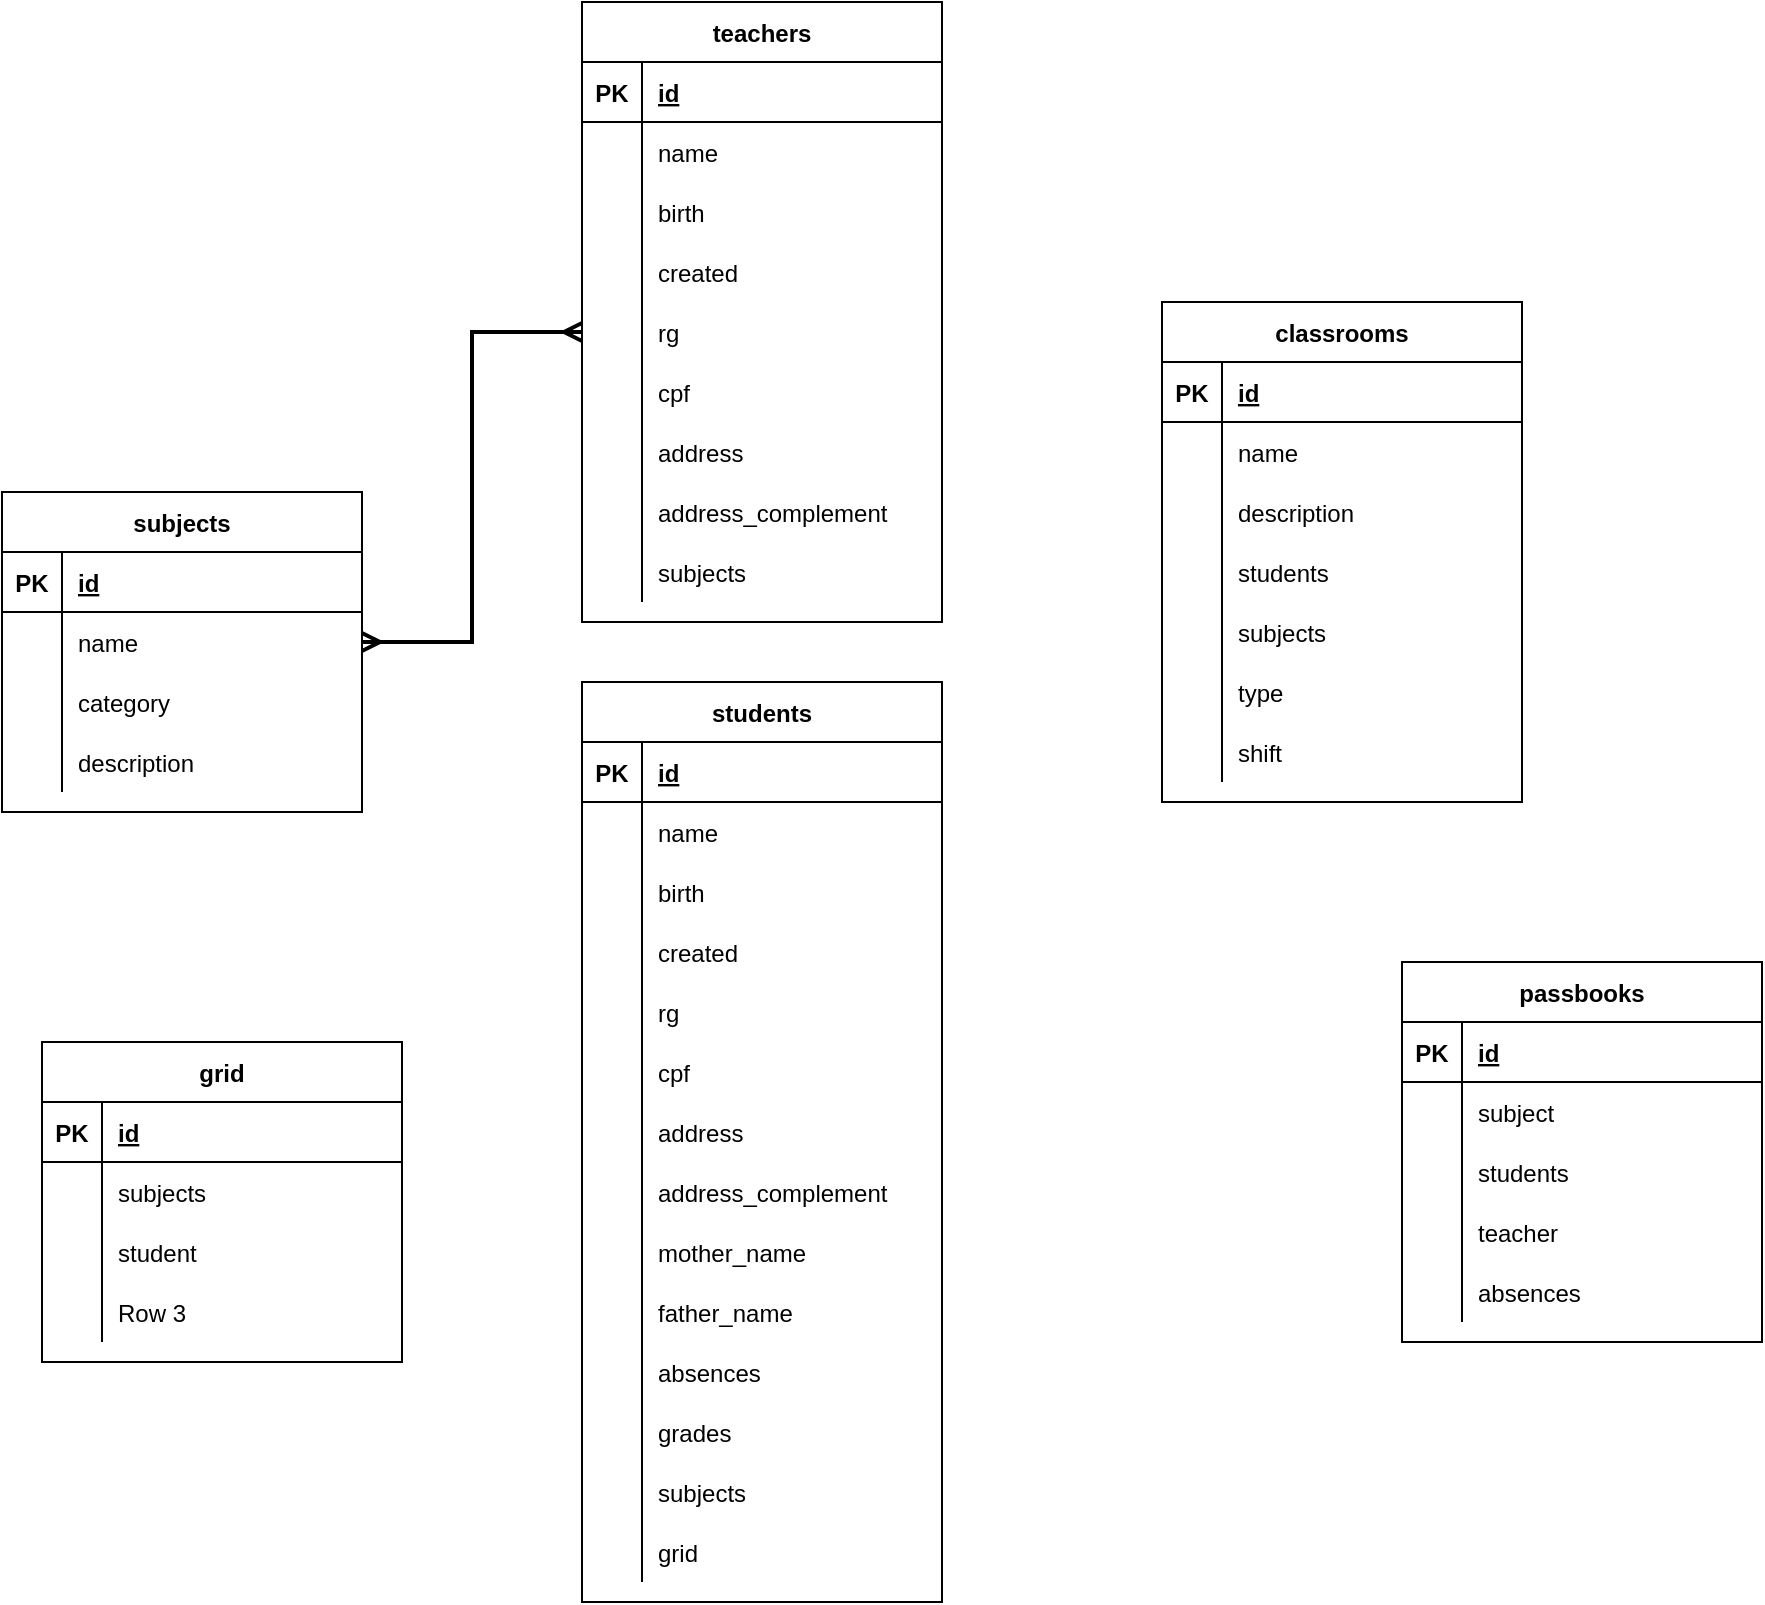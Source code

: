 <mxfile version="13.9.9" type="device"><diagram id="Nb4r8BTC4IMucxP5L3bc" name="Page-1"><mxGraphModel dx="868" dy="504" grid="1" gridSize="10" guides="1" tooltips="1" connect="1" arrows="1" fold="1" page="1" pageScale="1" pageWidth="1100" pageHeight="850" math="0" shadow="0"><root><mxCell id="0"/><mxCell id="1" parent="0"/><mxCell id="-d16RMCEkTx-C3pt1GzZ-1" value="students" style="shape=table;startSize=30;container=1;collapsible=1;childLayout=tableLayout;fixedRows=1;rowLines=0;fontStyle=1;align=center;resizeLast=1;" parent="1" vertex="1"><mxGeometry x="480" y="360" width="180" height="460" as="geometry"/></mxCell><mxCell id="-d16RMCEkTx-C3pt1GzZ-2" value="" style="shape=partialRectangle;collapsible=0;dropTarget=0;pointerEvents=0;fillColor=none;top=0;left=0;bottom=1;right=0;points=[[0,0.5],[1,0.5]];portConstraint=eastwest;" parent="-d16RMCEkTx-C3pt1GzZ-1" vertex="1"><mxGeometry y="30" width="180" height="30" as="geometry"/></mxCell><mxCell id="-d16RMCEkTx-C3pt1GzZ-3" value="PK" style="shape=partialRectangle;connectable=0;fillColor=none;top=0;left=0;bottom=0;right=0;fontStyle=1;overflow=hidden;" parent="-d16RMCEkTx-C3pt1GzZ-2" vertex="1"><mxGeometry width="30" height="30" as="geometry"/></mxCell><mxCell id="-d16RMCEkTx-C3pt1GzZ-4" value="id" style="shape=partialRectangle;connectable=0;fillColor=none;top=0;left=0;bottom=0;right=0;align=left;spacingLeft=6;fontStyle=5;overflow=hidden;" parent="-d16RMCEkTx-C3pt1GzZ-2" vertex="1"><mxGeometry x="30" width="150" height="30" as="geometry"/></mxCell><mxCell id="-d16RMCEkTx-C3pt1GzZ-5" value="" style="shape=partialRectangle;collapsible=0;dropTarget=0;pointerEvents=0;fillColor=none;top=0;left=0;bottom=0;right=0;points=[[0,0.5],[1,0.5]];portConstraint=eastwest;" parent="-d16RMCEkTx-C3pt1GzZ-1" vertex="1"><mxGeometry y="60" width="180" height="30" as="geometry"/></mxCell><mxCell id="-d16RMCEkTx-C3pt1GzZ-6" value="" style="shape=partialRectangle;connectable=0;fillColor=none;top=0;left=0;bottom=0;right=0;editable=1;overflow=hidden;" parent="-d16RMCEkTx-C3pt1GzZ-5" vertex="1"><mxGeometry width="30" height="30" as="geometry"/></mxCell><mxCell id="-d16RMCEkTx-C3pt1GzZ-7" value="name" style="shape=partialRectangle;connectable=0;fillColor=none;top=0;left=0;bottom=0;right=0;align=left;spacingLeft=6;overflow=hidden;" parent="-d16RMCEkTx-C3pt1GzZ-5" vertex="1"><mxGeometry x="30" width="150" height="30" as="geometry"/></mxCell><mxCell id="-d16RMCEkTx-C3pt1GzZ-8" value="" style="shape=partialRectangle;collapsible=0;dropTarget=0;pointerEvents=0;fillColor=none;top=0;left=0;bottom=0;right=0;points=[[0,0.5],[1,0.5]];portConstraint=eastwest;" parent="-d16RMCEkTx-C3pt1GzZ-1" vertex="1"><mxGeometry y="90" width="180" height="30" as="geometry"/></mxCell><mxCell id="-d16RMCEkTx-C3pt1GzZ-9" value="" style="shape=partialRectangle;connectable=0;fillColor=none;top=0;left=0;bottom=0;right=0;editable=1;overflow=hidden;" parent="-d16RMCEkTx-C3pt1GzZ-8" vertex="1"><mxGeometry width="30" height="30" as="geometry"/></mxCell><mxCell id="-d16RMCEkTx-C3pt1GzZ-10" value="birth" style="shape=partialRectangle;connectable=0;fillColor=none;top=0;left=0;bottom=0;right=0;align=left;spacingLeft=6;overflow=hidden;" parent="-d16RMCEkTx-C3pt1GzZ-8" vertex="1"><mxGeometry x="30" width="150" height="30" as="geometry"/></mxCell><mxCell id="-d16RMCEkTx-C3pt1GzZ-11" value="" style="shape=partialRectangle;collapsible=0;dropTarget=0;pointerEvents=0;fillColor=none;top=0;left=0;bottom=0;right=0;points=[[0,0.5],[1,0.5]];portConstraint=eastwest;" parent="-d16RMCEkTx-C3pt1GzZ-1" vertex="1"><mxGeometry y="120" width="180" height="30" as="geometry"/></mxCell><mxCell id="-d16RMCEkTx-C3pt1GzZ-12" value="" style="shape=partialRectangle;connectable=0;fillColor=none;top=0;left=0;bottom=0;right=0;editable=1;overflow=hidden;" parent="-d16RMCEkTx-C3pt1GzZ-11" vertex="1"><mxGeometry width="30" height="30" as="geometry"/></mxCell><mxCell id="-d16RMCEkTx-C3pt1GzZ-13" value="created" style="shape=partialRectangle;connectable=0;fillColor=none;top=0;left=0;bottom=0;right=0;align=left;spacingLeft=6;overflow=hidden;" parent="-d16RMCEkTx-C3pt1GzZ-11" vertex="1"><mxGeometry x="30" width="150" height="30" as="geometry"/></mxCell><mxCell id="-d16RMCEkTx-C3pt1GzZ-14" value="" style="shape=partialRectangle;collapsible=0;dropTarget=0;pointerEvents=0;fillColor=none;top=0;left=0;bottom=0;right=0;points=[[0,0.5],[1,0.5]];portConstraint=eastwest;" parent="-d16RMCEkTx-C3pt1GzZ-1" vertex="1"><mxGeometry y="150" width="180" height="30" as="geometry"/></mxCell><mxCell id="-d16RMCEkTx-C3pt1GzZ-15" value="" style="shape=partialRectangle;connectable=0;fillColor=none;top=0;left=0;bottom=0;right=0;editable=1;overflow=hidden;" parent="-d16RMCEkTx-C3pt1GzZ-14" vertex="1"><mxGeometry width="30" height="30" as="geometry"/></mxCell><mxCell id="-d16RMCEkTx-C3pt1GzZ-16" value="rg" style="shape=partialRectangle;connectable=0;fillColor=none;top=0;left=0;bottom=0;right=0;align=left;spacingLeft=6;overflow=hidden;" parent="-d16RMCEkTx-C3pt1GzZ-14" vertex="1"><mxGeometry x="30" width="150" height="30" as="geometry"/></mxCell><mxCell id="-d16RMCEkTx-C3pt1GzZ-17" value="" style="shape=partialRectangle;collapsible=0;dropTarget=0;pointerEvents=0;fillColor=none;top=0;left=0;bottom=0;right=0;points=[[0,0.5],[1,0.5]];portConstraint=eastwest;" parent="-d16RMCEkTx-C3pt1GzZ-1" vertex="1"><mxGeometry y="180" width="180" height="30" as="geometry"/></mxCell><mxCell id="-d16RMCEkTx-C3pt1GzZ-18" value="" style="shape=partialRectangle;connectable=0;fillColor=none;top=0;left=0;bottom=0;right=0;editable=1;overflow=hidden;" parent="-d16RMCEkTx-C3pt1GzZ-17" vertex="1"><mxGeometry width="30" height="30" as="geometry"/></mxCell><mxCell id="-d16RMCEkTx-C3pt1GzZ-19" value="cpf" style="shape=partialRectangle;connectable=0;fillColor=none;top=0;left=0;bottom=0;right=0;align=left;spacingLeft=6;overflow=hidden;" parent="-d16RMCEkTx-C3pt1GzZ-17" vertex="1"><mxGeometry x="30" width="150" height="30" as="geometry"/></mxCell><mxCell id="-d16RMCEkTx-C3pt1GzZ-20" value="" style="shape=partialRectangle;collapsible=0;dropTarget=0;pointerEvents=0;fillColor=none;top=0;left=0;bottom=0;right=0;points=[[0,0.5],[1,0.5]];portConstraint=eastwest;" parent="-d16RMCEkTx-C3pt1GzZ-1" vertex="1"><mxGeometry y="210" width="180" height="30" as="geometry"/></mxCell><mxCell id="-d16RMCEkTx-C3pt1GzZ-21" value="" style="shape=partialRectangle;connectable=0;fillColor=none;top=0;left=0;bottom=0;right=0;editable=1;overflow=hidden;" parent="-d16RMCEkTx-C3pt1GzZ-20" vertex="1"><mxGeometry width="30" height="30" as="geometry"/></mxCell><mxCell id="-d16RMCEkTx-C3pt1GzZ-22" value="address" style="shape=partialRectangle;connectable=0;fillColor=none;top=0;left=0;bottom=0;right=0;align=left;spacingLeft=6;overflow=hidden;" parent="-d16RMCEkTx-C3pt1GzZ-20" vertex="1"><mxGeometry x="30" width="150" height="30" as="geometry"/></mxCell><mxCell id="-d16RMCEkTx-C3pt1GzZ-23" value="" style="shape=partialRectangle;collapsible=0;dropTarget=0;pointerEvents=0;fillColor=none;top=0;left=0;bottom=0;right=0;points=[[0,0.5],[1,0.5]];portConstraint=eastwest;" parent="-d16RMCEkTx-C3pt1GzZ-1" vertex="1"><mxGeometry y="240" width="180" height="30" as="geometry"/></mxCell><mxCell id="-d16RMCEkTx-C3pt1GzZ-24" value="" style="shape=partialRectangle;connectable=0;fillColor=none;top=0;left=0;bottom=0;right=0;editable=1;overflow=hidden;" parent="-d16RMCEkTx-C3pt1GzZ-23" vertex="1"><mxGeometry width="30" height="30" as="geometry"/></mxCell><mxCell id="-d16RMCEkTx-C3pt1GzZ-25" value="address_complement" style="shape=partialRectangle;connectable=0;fillColor=none;top=0;left=0;bottom=0;right=0;align=left;spacingLeft=6;overflow=hidden;" parent="-d16RMCEkTx-C3pt1GzZ-23" vertex="1"><mxGeometry x="30" width="150" height="30" as="geometry"/></mxCell><mxCell id="-d16RMCEkTx-C3pt1GzZ-26" value="" style="shape=partialRectangle;collapsible=0;dropTarget=0;pointerEvents=0;fillColor=none;top=0;left=0;bottom=0;right=0;points=[[0,0.5],[1,0.5]];portConstraint=eastwest;" parent="-d16RMCEkTx-C3pt1GzZ-1" vertex="1"><mxGeometry y="270" width="180" height="30" as="geometry"/></mxCell><mxCell id="-d16RMCEkTx-C3pt1GzZ-27" value="" style="shape=partialRectangle;connectable=0;fillColor=none;top=0;left=0;bottom=0;right=0;editable=1;overflow=hidden;" parent="-d16RMCEkTx-C3pt1GzZ-26" vertex="1"><mxGeometry width="30" height="30" as="geometry"/></mxCell><mxCell id="-d16RMCEkTx-C3pt1GzZ-28" value="mother_name" style="shape=partialRectangle;connectable=0;fillColor=none;top=0;left=0;bottom=0;right=0;align=left;spacingLeft=6;overflow=hidden;" parent="-d16RMCEkTx-C3pt1GzZ-26" vertex="1"><mxGeometry x="30" width="150" height="30" as="geometry"/></mxCell><mxCell id="-d16RMCEkTx-C3pt1GzZ-29" value="" style="shape=partialRectangle;collapsible=0;dropTarget=0;pointerEvents=0;fillColor=none;top=0;left=0;bottom=0;right=0;points=[[0,0.5],[1,0.5]];portConstraint=eastwest;" parent="-d16RMCEkTx-C3pt1GzZ-1" vertex="1"><mxGeometry y="300" width="180" height="30" as="geometry"/></mxCell><mxCell id="-d16RMCEkTx-C3pt1GzZ-30" value="" style="shape=partialRectangle;connectable=0;fillColor=none;top=0;left=0;bottom=0;right=0;editable=1;overflow=hidden;" parent="-d16RMCEkTx-C3pt1GzZ-29" vertex="1"><mxGeometry width="30" height="30" as="geometry"/></mxCell><mxCell id="-d16RMCEkTx-C3pt1GzZ-31" value="father_name" style="shape=partialRectangle;connectable=0;fillColor=none;top=0;left=0;bottom=0;right=0;align=left;spacingLeft=6;overflow=hidden;" parent="-d16RMCEkTx-C3pt1GzZ-29" vertex="1"><mxGeometry x="30" width="150" height="30" as="geometry"/></mxCell><mxCell id="-d16RMCEkTx-C3pt1GzZ-64" value="" style="shape=partialRectangle;collapsible=0;dropTarget=0;pointerEvents=0;fillColor=none;top=0;left=0;bottom=0;right=0;points=[[0,0.5],[1,0.5]];portConstraint=eastwest;" parent="-d16RMCEkTx-C3pt1GzZ-1" vertex="1"><mxGeometry y="330" width="180" height="30" as="geometry"/></mxCell><mxCell id="-d16RMCEkTx-C3pt1GzZ-65" value="" style="shape=partialRectangle;connectable=0;fillColor=none;top=0;left=0;bottom=0;right=0;editable=1;overflow=hidden;" parent="-d16RMCEkTx-C3pt1GzZ-64" vertex="1"><mxGeometry width="30" height="30" as="geometry"/></mxCell><mxCell id="-d16RMCEkTx-C3pt1GzZ-66" value="absences" style="shape=partialRectangle;connectable=0;fillColor=none;top=0;left=0;bottom=0;right=0;align=left;spacingLeft=6;overflow=hidden;" parent="-d16RMCEkTx-C3pt1GzZ-64" vertex="1"><mxGeometry x="30" width="150" height="30" as="geometry"/></mxCell><mxCell id="-d16RMCEkTx-C3pt1GzZ-67" value="" style="shape=partialRectangle;collapsible=0;dropTarget=0;pointerEvents=0;fillColor=none;top=0;left=0;bottom=0;right=0;points=[[0,0.5],[1,0.5]];portConstraint=eastwest;" parent="-d16RMCEkTx-C3pt1GzZ-1" vertex="1"><mxGeometry y="360" width="180" height="30" as="geometry"/></mxCell><mxCell id="-d16RMCEkTx-C3pt1GzZ-68" value="" style="shape=partialRectangle;connectable=0;fillColor=none;top=0;left=0;bottom=0;right=0;editable=1;overflow=hidden;" parent="-d16RMCEkTx-C3pt1GzZ-67" vertex="1"><mxGeometry width="30" height="30" as="geometry"/></mxCell><mxCell id="-d16RMCEkTx-C3pt1GzZ-69" value="grades" style="shape=partialRectangle;connectable=0;fillColor=none;top=0;left=0;bottom=0;right=0;align=left;spacingLeft=6;overflow=hidden;" parent="-d16RMCEkTx-C3pt1GzZ-67" vertex="1"><mxGeometry x="30" width="150" height="30" as="geometry"/></mxCell><mxCell id="-d16RMCEkTx-C3pt1GzZ-123" value="" style="shape=partialRectangle;collapsible=0;dropTarget=0;pointerEvents=0;fillColor=none;top=0;left=0;bottom=0;right=0;points=[[0,0.5],[1,0.5]];portConstraint=eastwest;" parent="-d16RMCEkTx-C3pt1GzZ-1" vertex="1"><mxGeometry y="390" width="180" height="30" as="geometry"/></mxCell><mxCell id="-d16RMCEkTx-C3pt1GzZ-124" value="" style="shape=partialRectangle;connectable=0;fillColor=none;top=0;left=0;bottom=0;right=0;editable=1;overflow=hidden;" parent="-d16RMCEkTx-C3pt1GzZ-123" vertex="1"><mxGeometry width="30" height="30" as="geometry"/></mxCell><mxCell id="-d16RMCEkTx-C3pt1GzZ-125" value="subjects" style="shape=partialRectangle;connectable=0;fillColor=none;top=0;left=0;bottom=0;right=0;align=left;spacingLeft=6;overflow=hidden;" parent="-d16RMCEkTx-C3pt1GzZ-123" vertex="1"><mxGeometry x="30" width="150" height="30" as="geometry"/></mxCell><mxCell id="_06UlAW--st9fpi4GsoO-20" value="" style="shape=partialRectangle;collapsible=0;dropTarget=0;pointerEvents=0;fillColor=none;top=0;left=0;bottom=0;right=0;points=[[0,0.5],[1,0.5]];portConstraint=eastwest;" vertex="1" parent="-d16RMCEkTx-C3pt1GzZ-1"><mxGeometry y="420" width="180" height="30" as="geometry"/></mxCell><mxCell id="_06UlAW--st9fpi4GsoO-21" value="" style="shape=partialRectangle;connectable=0;fillColor=none;top=0;left=0;bottom=0;right=0;editable=1;overflow=hidden;" vertex="1" parent="_06UlAW--st9fpi4GsoO-20"><mxGeometry width="30" height="30" as="geometry"/></mxCell><mxCell id="_06UlAW--st9fpi4GsoO-22" value="grid" style="shape=partialRectangle;connectable=0;fillColor=none;top=0;left=0;bottom=0;right=0;align=left;spacingLeft=6;overflow=hidden;" vertex="1" parent="_06UlAW--st9fpi4GsoO-20"><mxGeometry x="30" width="150" height="30" as="geometry"/></mxCell><mxCell id="-d16RMCEkTx-C3pt1GzZ-32" value="classrooms" style="shape=table;startSize=30;container=1;collapsible=1;childLayout=tableLayout;fixedRows=1;rowLines=0;fontStyle=1;align=center;resizeLast=1;" parent="1" vertex="1"><mxGeometry x="770" y="170" width="180" height="250" as="geometry"/></mxCell><mxCell id="-d16RMCEkTx-C3pt1GzZ-33" value="" style="shape=partialRectangle;collapsible=0;dropTarget=0;pointerEvents=0;fillColor=none;top=0;left=0;bottom=1;right=0;points=[[0,0.5],[1,0.5]];portConstraint=eastwest;" parent="-d16RMCEkTx-C3pt1GzZ-32" vertex="1"><mxGeometry y="30" width="180" height="30" as="geometry"/></mxCell><mxCell id="-d16RMCEkTx-C3pt1GzZ-34" value="PK" style="shape=partialRectangle;connectable=0;fillColor=none;top=0;left=0;bottom=0;right=0;fontStyle=1;overflow=hidden;" parent="-d16RMCEkTx-C3pt1GzZ-33" vertex="1"><mxGeometry width="30" height="30" as="geometry"/></mxCell><mxCell id="-d16RMCEkTx-C3pt1GzZ-35" value="id" style="shape=partialRectangle;connectable=0;fillColor=none;top=0;left=0;bottom=0;right=0;align=left;spacingLeft=6;fontStyle=5;overflow=hidden;" parent="-d16RMCEkTx-C3pt1GzZ-33" vertex="1"><mxGeometry x="30" width="150" height="30" as="geometry"/></mxCell><mxCell id="-d16RMCEkTx-C3pt1GzZ-36" value="" style="shape=partialRectangle;collapsible=0;dropTarget=0;pointerEvents=0;fillColor=none;top=0;left=0;bottom=0;right=0;points=[[0,0.5],[1,0.5]];portConstraint=eastwest;" parent="-d16RMCEkTx-C3pt1GzZ-32" vertex="1"><mxGeometry y="60" width="180" height="30" as="geometry"/></mxCell><mxCell id="-d16RMCEkTx-C3pt1GzZ-37" value="" style="shape=partialRectangle;connectable=0;fillColor=none;top=0;left=0;bottom=0;right=0;editable=1;overflow=hidden;" parent="-d16RMCEkTx-C3pt1GzZ-36" vertex="1"><mxGeometry width="30" height="30" as="geometry"/></mxCell><mxCell id="-d16RMCEkTx-C3pt1GzZ-38" value="name" style="shape=partialRectangle;connectable=0;fillColor=none;top=0;left=0;bottom=0;right=0;align=left;spacingLeft=6;overflow=hidden;" parent="-d16RMCEkTx-C3pt1GzZ-36" vertex="1"><mxGeometry x="30" width="150" height="30" as="geometry"/></mxCell><mxCell id="-d16RMCEkTx-C3pt1GzZ-39" value="" style="shape=partialRectangle;collapsible=0;dropTarget=0;pointerEvents=0;fillColor=none;top=0;left=0;bottom=0;right=0;points=[[0,0.5],[1,0.5]];portConstraint=eastwest;" parent="-d16RMCEkTx-C3pt1GzZ-32" vertex="1"><mxGeometry y="90" width="180" height="30" as="geometry"/></mxCell><mxCell id="-d16RMCEkTx-C3pt1GzZ-40" value="" style="shape=partialRectangle;connectable=0;fillColor=none;top=0;left=0;bottom=0;right=0;editable=1;overflow=hidden;" parent="-d16RMCEkTx-C3pt1GzZ-39" vertex="1"><mxGeometry width="30" height="30" as="geometry"/></mxCell><mxCell id="-d16RMCEkTx-C3pt1GzZ-41" value="description" style="shape=partialRectangle;connectable=0;fillColor=none;top=0;left=0;bottom=0;right=0;align=left;spacingLeft=6;overflow=hidden;" parent="-d16RMCEkTx-C3pt1GzZ-39" vertex="1"><mxGeometry x="30" width="150" height="30" as="geometry"/></mxCell><mxCell id="-d16RMCEkTx-C3pt1GzZ-42" value="" style="shape=partialRectangle;collapsible=0;dropTarget=0;pointerEvents=0;fillColor=none;top=0;left=0;bottom=0;right=0;points=[[0,0.5],[1,0.5]];portConstraint=eastwest;" parent="-d16RMCEkTx-C3pt1GzZ-32" vertex="1"><mxGeometry y="120" width="180" height="30" as="geometry"/></mxCell><mxCell id="-d16RMCEkTx-C3pt1GzZ-43" value="" style="shape=partialRectangle;connectable=0;fillColor=none;top=0;left=0;bottom=0;right=0;editable=1;overflow=hidden;" parent="-d16RMCEkTx-C3pt1GzZ-42" vertex="1"><mxGeometry width="30" height="30" as="geometry"/></mxCell><mxCell id="-d16RMCEkTx-C3pt1GzZ-44" value="students" style="shape=partialRectangle;connectable=0;fillColor=none;top=0;left=0;bottom=0;right=0;align=left;spacingLeft=6;overflow=hidden;" parent="-d16RMCEkTx-C3pt1GzZ-42" vertex="1"><mxGeometry x="30" width="150" height="30" as="geometry"/></mxCell><mxCell id="-d16RMCEkTx-C3pt1GzZ-45" value="" style="shape=partialRectangle;collapsible=0;dropTarget=0;pointerEvents=0;fillColor=none;top=0;left=0;bottom=0;right=0;points=[[0,0.5],[1,0.5]];portConstraint=eastwest;" parent="-d16RMCEkTx-C3pt1GzZ-32" vertex="1"><mxGeometry y="150" width="180" height="30" as="geometry"/></mxCell><mxCell id="-d16RMCEkTx-C3pt1GzZ-46" value="" style="shape=partialRectangle;connectable=0;fillColor=none;top=0;left=0;bottom=0;right=0;editable=1;overflow=hidden;" parent="-d16RMCEkTx-C3pt1GzZ-45" vertex="1"><mxGeometry width="30" height="30" as="geometry"/></mxCell><mxCell id="-d16RMCEkTx-C3pt1GzZ-47" value="subjects" style="shape=partialRectangle;connectable=0;fillColor=none;top=0;left=0;bottom=0;right=0;align=left;spacingLeft=6;overflow=hidden;" parent="-d16RMCEkTx-C3pt1GzZ-45" vertex="1"><mxGeometry x="30" width="150" height="30" as="geometry"/></mxCell><mxCell id="-d16RMCEkTx-C3pt1GzZ-48" value="" style="shape=partialRectangle;collapsible=0;dropTarget=0;pointerEvents=0;fillColor=none;top=0;left=0;bottom=0;right=0;points=[[0,0.5],[1,0.5]];portConstraint=eastwest;" parent="-d16RMCEkTx-C3pt1GzZ-32" vertex="1"><mxGeometry y="180" width="180" height="30" as="geometry"/></mxCell><mxCell id="-d16RMCEkTx-C3pt1GzZ-49" value="" style="shape=partialRectangle;connectable=0;fillColor=none;top=0;left=0;bottom=0;right=0;editable=1;overflow=hidden;" parent="-d16RMCEkTx-C3pt1GzZ-48" vertex="1"><mxGeometry width="30" height="30" as="geometry"/></mxCell><mxCell id="-d16RMCEkTx-C3pt1GzZ-50" value="type" style="shape=partialRectangle;connectable=0;fillColor=none;top=0;left=0;bottom=0;right=0;align=left;spacingLeft=6;overflow=hidden;" parent="-d16RMCEkTx-C3pt1GzZ-48" vertex="1"><mxGeometry x="30" width="150" height="30" as="geometry"/></mxCell><mxCell id="-d16RMCEkTx-C3pt1GzZ-128" value="" style="shape=partialRectangle;collapsible=0;dropTarget=0;pointerEvents=0;fillColor=none;top=0;left=0;bottom=0;right=0;points=[[0,0.5],[1,0.5]];portConstraint=eastwest;" parent="-d16RMCEkTx-C3pt1GzZ-32" vertex="1"><mxGeometry y="210" width="180" height="30" as="geometry"/></mxCell><mxCell id="-d16RMCEkTx-C3pt1GzZ-129" value="" style="shape=partialRectangle;connectable=0;fillColor=none;top=0;left=0;bottom=0;right=0;editable=1;overflow=hidden;" parent="-d16RMCEkTx-C3pt1GzZ-128" vertex="1"><mxGeometry width="30" height="30" as="geometry"/></mxCell><mxCell id="-d16RMCEkTx-C3pt1GzZ-130" value="shift" style="shape=partialRectangle;connectable=0;fillColor=none;top=0;left=0;bottom=0;right=0;align=left;spacingLeft=6;overflow=hidden;" parent="-d16RMCEkTx-C3pt1GzZ-128" vertex="1"><mxGeometry x="30" width="150" height="30" as="geometry"/></mxCell><mxCell id="-d16RMCEkTx-C3pt1GzZ-51" value="subjects" style="shape=table;startSize=30;container=1;collapsible=1;childLayout=tableLayout;fixedRows=1;rowLines=0;fontStyle=1;align=center;resizeLast=1;" parent="1" vertex="1"><mxGeometry x="190" y="265" width="180" height="160" as="geometry"/></mxCell><mxCell id="-d16RMCEkTx-C3pt1GzZ-52" value="" style="shape=partialRectangle;collapsible=0;dropTarget=0;pointerEvents=0;fillColor=none;top=0;left=0;bottom=1;right=0;points=[[0,0.5],[1,0.5]];portConstraint=eastwest;" parent="-d16RMCEkTx-C3pt1GzZ-51" vertex="1"><mxGeometry y="30" width="180" height="30" as="geometry"/></mxCell><mxCell id="-d16RMCEkTx-C3pt1GzZ-53" value="PK" style="shape=partialRectangle;connectable=0;fillColor=none;top=0;left=0;bottom=0;right=0;fontStyle=1;overflow=hidden;" parent="-d16RMCEkTx-C3pt1GzZ-52" vertex="1"><mxGeometry width="30" height="30" as="geometry"/></mxCell><mxCell id="-d16RMCEkTx-C3pt1GzZ-54" value="id" style="shape=partialRectangle;connectable=0;fillColor=none;top=0;left=0;bottom=0;right=0;align=left;spacingLeft=6;fontStyle=5;overflow=hidden;" parent="-d16RMCEkTx-C3pt1GzZ-52" vertex="1"><mxGeometry x="30" width="150" height="30" as="geometry"/></mxCell><mxCell id="-d16RMCEkTx-C3pt1GzZ-55" value="" style="shape=partialRectangle;collapsible=0;dropTarget=0;pointerEvents=0;fillColor=none;top=0;left=0;bottom=0;right=0;points=[[0,0.5],[1,0.5]];portConstraint=eastwest;" parent="-d16RMCEkTx-C3pt1GzZ-51" vertex="1"><mxGeometry y="60" width="180" height="30" as="geometry"/></mxCell><mxCell id="-d16RMCEkTx-C3pt1GzZ-56" value="" style="shape=partialRectangle;connectable=0;fillColor=none;top=0;left=0;bottom=0;right=0;editable=1;overflow=hidden;" parent="-d16RMCEkTx-C3pt1GzZ-55" vertex="1"><mxGeometry width="30" height="30" as="geometry"/></mxCell><mxCell id="-d16RMCEkTx-C3pt1GzZ-57" value="name" style="shape=partialRectangle;connectable=0;fillColor=none;top=0;left=0;bottom=0;right=0;align=left;spacingLeft=6;overflow=hidden;" parent="-d16RMCEkTx-C3pt1GzZ-55" vertex="1"><mxGeometry x="30" width="150" height="30" as="geometry"/></mxCell><mxCell id="-d16RMCEkTx-C3pt1GzZ-58" value="" style="shape=partialRectangle;collapsible=0;dropTarget=0;pointerEvents=0;fillColor=none;top=0;left=0;bottom=0;right=0;points=[[0,0.5],[1,0.5]];portConstraint=eastwest;" parent="-d16RMCEkTx-C3pt1GzZ-51" vertex="1"><mxGeometry y="90" width="180" height="30" as="geometry"/></mxCell><mxCell id="-d16RMCEkTx-C3pt1GzZ-59" value="" style="shape=partialRectangle;connectable=0;fillColor=none;top=0;left=0;bottom=0;right=0;editable=1;overflow=hidden;" parent="-d16RMCEkTx-C3pt1GzZ-58" vertex="1"><mxGeometry width="30" height="30" as="geometry"/></mxCell><mxCell id="-d16RMCEkTx-C3pt1GzZ-60" value="category" style="shape=partialRectangle;connectable=0;fillColor=none;top=0;left=0;bottom=0;right=0;align=left;spacingLeft=6;overflow=hidden;" parent="-d16RMCEkTx-C3pt1GzZ-58" vertex="1"><mxGeometry x="30" width="150" height="30" as="geometry"/></mxCell><mxCell id="-d16RMCEkTx-C3pt1GzZ-61" value="" style="shape=partialRectangle;collapsible=0;dropTarget=0;pointerEvents=0;fillColor=none;top=0;left=0;bottom=0;right=0;points=[[0,0.5],[1,0.5]];portConstraint=eastwest;" parent="-d16RMCEkTx-C3pt1GzZ-51" vertex="1"><mxGeometry y="120" width="180" height="30" as="geometry"/></mxCell><mxCell id="-d16RMCEkTx-C3pt1GzZ-62" value="" style="shape=partialRectangle;connectable=0;fillColor=none;top=0;left=0;bottom=0;right=0;editable=1;overflow=hidden;" parent="-d16RMCEkTx-C3pt1GzZ-61" vertex="1"><mxGeometry width="30" height="30" as="geometry"/></mxCell><mxCell id="-d16RMCEkTx-C3pt1GzZ-63" value="description" style="shape=partialRectangle;connectable=0;fillColor=none;top=0;left=0;bottom=0;right=0;align=left;spacingLeft=6;overflow=hidden;" parent="-d16RMCEkTx-C3pt1GzZ-61" vertex="1"><mxGeometry x="30" width="150" height="30" as="geometry"/></mxCell><mxCell id="-d16RMCEkTx-C3pt1GzZ-83" value="teachers" style="shape=table;startSize=30;container=1;collapsible=1;childLayout=tableLayout;fixedRows=1;rowLines=0;fontStyle=1;align=center;resizeLast=1;" parent="1" vertex="1"><mxGeometry x="480" y="20" width="180" height="310" as="geometry"/></mxCell><mxCell id="-d16RMCEkTx-C3pt1GzZ-84" value="" style="shape=partialRectangle;collapsible=0;dropTarget=0;pointerEvents=0;fillColor=none;top=0;left=0;bottom=1;right=0;points=[[0,0.5],[1,0.5]];portConstraint=eastwest;" parent="-d16RMCEkTx-C3pt1GzZ-83" vertex="1"><mxGeometry y="30" width="180" height="30" as="geometry"/></mxCell><mxCell id="-d16RMCEkTx-C3pt1GzZ-85" value="PK" style="shape=partialRectangle;connectable=0;fillColor=none;top=0;left=0;bottom=0;right=0;fontStyle=1;overflow=hidden;" parent="-d16RMCEkTx-C3pt1GzZ-84" vertex="1"><mxGeometry width="30" height="30" as="geometry"/></mxCell><mxCell id="-d16RMCEkTx-C3pt1GzZ-86" value="id" style="shape=partialRectangle;connectable=0;fillColor=none;top=0;left=0;bottom=0;right=0;align=left;spacingLeft=6;fontStyle=5;overflow=hidden;" parent="-d16RMCEkTx-C3pt1GzZ-84" vertex="1"><mxGeometry x="30" width="150" height="30" as="geometry"/></mxCell><mxCell id="-d16RMCEkTx-C3pt1GzZ-87" value="" style="shape=partialRectangle;collapsible=0;dropTarget=0;pointerEvents=0;fillColor=none;top=0;left=0;bottom=0;right=0;points=[[0,0.5],[1,0.5]];portConstraint=eastwest;" parent="-d16RMCEkTx-C3pt1GzZ-83" vertex="1"><mxGeometry y="60" width="180" height="30" as="geometry"/></mxCell><mxCell id="-d16RMCEkTx-C3pt1GzZ-88" value="" style="shape=partialRectangle;connectable=0;fillColor=none;top=0;left=0;bottom=0;right=0;editable=1;overflow=hidden;" parent="-d16RMCEkTx-C3pt1GzZ-87" vertex="1"><mxGeometry width="30" height="30" as="geometry"/></mxCell><mxCell id="-d16RMCEkTx-C3pt1GzZ-89" value="name" style="shape=partialRectangle;connectable=0;fillColor=none;top=0;left=0;bottom=0;right=0;align=left;spacingLeft=6;overflow=hidden;" parent="-d16RMCEkTx-C3pt1GzZ-87" vertex="1"><mxGeometry x="30" width="150" height="30" as="geometry"/></mxCell><mxCell id="-d16RMCEkTx-C3pt1GzZ-90" value="" style="shape=partialRectangle;collapsible=0;dropTarget=0;pointerEvents=0;fillColor=none;top=0;left=0;bottom=0;right=0;points=[[0,0.5],[1,0.5]];portConstraint=eastwest;" parent="-d16RMCEkTx-C3pt1GzZ-83" vertex="1"><mxGeometry y="90" width="180" height="30" as="geometry"/></mxCell><mxCell id="-d16RMCEkTx-C3pt1GzZ-91" value="" style="shape=partialRectangle;connectable=0;fillColor=none;top=0;left=0;bottom=0;right=0;editable=1;overflow=hidden;" parent="-d16RMCEkTx-C3pt1GzZ-90" vertex="1"><mxGeometry width="30" height="30" as="geometry"/></mxCell><mxCell id="-d16RMCEkTx-C3pt1GzZ-92" value="birth" style="shape=partialRectangle;connectable=0;fillColor=none;top=0;left=0;bottom=0;right=0;align=left;spacingLeft=6;overflow=hidden;" parent="-d16RMCEkTx-C3pt1GzZ-90" vertex="1"><mxGeometry x="30" width="150" height="30" as="geometry"/></mxCell><mxCell id="-d16RMCEkTx-C3pt1GzZ-93" value="" style="shape=partialRectangle;collapsible=0;dropTarget=0;pointerEvents=0;fillColor=none;top=0;left=0;bottom=0;right=0;points=[[0,0.5],[1,0.5]];portConstraint=eastwest;" parent="-d16RMCEkTx-C3pt1GzZ-83" vertex="1"><mxGeometry y="120" width="180" height="30" as="geometry"/></mxCell><mxCell id="-d16RMCEkTx-C3pt1GzZ-94" value="" style="shape=partialRectangle;connectable=0;fillColor=none;top=0;left=0;bottom=0;right=0;editable=1;overflow=hidden;" parent="-d16RMCEkTx-C3pt1GzZ-93" vertex="1"><mxGeometry width="30" height="30" as="geometry"/></mxCell><mxCell id="-d16RMCEkTx-C3pt1GzZ-95" value="created" style="shape=partialRectangle;connectable=0;fillColor=none;top=0;left=0;bottom=0;right=0;align=left;spacingLeft=6;overflow=hidden;" parent="-d16RMCEkTx-C3pt1GzZ-93" vertex="1"><mxGeometry x="30" width="150" height="30" as="geometry"/></mxCell><mxCell id="-d16RMCEkTx-C3pt1GzZ-96" value="" style="shape=partialRectangle;collapsible=0;dropTarget=0;pointerEvents=0;fillColor=none;top=0;left=0;bottom=0;right=0;points=[[0,0.5],[1,0.5]];portConstraint=eastwest;" parent="-d16RMCEkTx-C3pt1GzZ-83" vertex="1"><mxGeometry y="150" width="180" height="30" as="geometry"/></mxCell><mxCell id="-d16RMCEkTx-C3pt1GzZ-97" value="" style="shape=partialRectangle;connectable=0;fillColor=none;top=0;left=0;bottom=0;right=0;editable=1;overflow=hidden;" parent="-d16RMCEkTx-C3pt1GzZ-96" vertex="1"><mxGeometry width="30" height="30" as="geometry"/></mxCell><mxCell id="-d16RMCEkTx-C3pt1GzZ-98" value="rg" style="shape=partialRectangle;connectable=0;fillColor=none;top=0;left=0;bottom=0;right=0;align=left;spacingLeft=6;overflow=hidden;" parent="-d16RMCEkTx-C3pt1GzZ-96" vertex="1"><mxGeometry x="30" width="150" height="30" as="geometry"/></mxCell><mxCell id="-d16RMCEkTx-C3pt1GzZ-99" value="" style="shape=partialRectangle;collapsible=0;dropTarget=0;pointerEvents=0;fillColor=none;top=0;left=0;bottom=0;right=0;points=[[0,0.5],[1,0.5]];portConstraint=eastwest;" parent="-d16RMCEkTx-C3pt1GzZ-83" vertex="1"><mxGeometry y="180" width="180" height="30" as="geometry"/></mxCell><mxCell id="-d16RMCEkTx-C3pt1GzZ-100" value="" style="shape=partialRectangle;connectable=0;fillColor=none;top=0;left=0;bottom=0;right=0;editable=1;overflow=hidden;" parent="-d16RMCEkTx-C3pt1GzZ-99" vertex="1"><mxGeometry width="30" height="30" as="geometry"/></mxCell><mxCell id="-d16RMCEkTx-C3pt1GzZ-101" value="cpf" style="shape=partialRectangle;connectable=0;fillColor=none;top=0;left=0;bottom=0;right=0;align=left;spacingLeft=6;overflow=hidden;" parent="-d16RMCEkTx-C3pt1GzZ-99" vertex="1"><mxGeometry x="30" width="150" height="30" as="geometry"/></mxCell><mxCell id="-d16RMCEkTx-C3pt1GzZ-102" value="" style="shape=partialRectangle;collapsible=0;dropTarget=0;pointerEvents=0;fillColor=none;top=0;left=0;bottom=0;right=0;points=[[0,0.5],[1,0.5]];portConstraint=eastwest;" parent="-d16RMCEkTx-C3pt1GzZ-83" vertex="1"><mxGeometry y="210" width="180" height="30" as="geometry"/></mxCell><mxCell id="-d16RMCEkTx-C3pt1GzZ-103" value="" style="shape=partialRectangle;connectable=0;fillColor=none;top=0;left=0;bottom=0;right=0;editable=1;overflow=hidden;" parent="-d16RMCEkTx-C3pt1GzZ-102" vertex="1"><mxGeometry width="30" height="30" as="geometry"/></mxCell><mxCell id="-d16RMCEkTx-C3pt1GzZ-104" value="address" style="shape=partialRectangle;connectable=0;fillColor=none;top=0;left=0;bottom=0;right=0;align=left;spacingLeft=6;overflow=hidden;" parent="-d16RMCEkTx-C3pt1GzZ-102" vertex="1"><mxGeometry x="30" width="150" height="30" as="geometry"/></mxCell><mxCell id="-d16RMCEkTx-C3pt1GzZ-105" value="" style="shape=partialRectangle;collapsible=0;dropTarget=0;pointerEvents=0;fillColor=none;top=0;left=0;bottom=0;right=0;points=[[0,0.5],[1,0.5]];portConstraint=eastwest;" parent="-d16RMCEkTx-C3pt1GzZ-83" vertex="1"><mxGeometry y="240" width="180" height="30" as="geometry"/></mxCell><mxCell id="-d16RMCEkTx-C3pt1GzZ-106" value="" style="shape=partialRectangle;connectable=0;fillColor=none;top=0;left=0;bottom=0;right=0;editable=1;overflow=hidden;" parent="-d16RMCEkTx-C3pt1GzZ-105" vertex="1"><mxGeometry width="30" height="30" as="geometry"/></mxCell><mxCell id="-d16RMCEkTx-C3pt1GzZ-107" value="address_complement" style="shape=partialRectangle;connectable=0;fillColor=none;top=0;left=0;bottom=0;right=0;align=left;spacingLeft=6;overflow=hidden;" parent="-d16RMCEkTx-C3pt1GzZ-105" vertex="1"><mxGeometry x="30" width="150" height="30" as="geometry"/></mxCell><mxCell id="-d16RMCEkTx-C3pt1GzZ-120" value="" style="shape=partialRectangle;collapsible=0;dropTarget=0;pointerEvents=0;fillColor=none;top=0;left=0;bottom=0;right=0;points=[[0,0.5],[1,0.5]];portConstraint=eastwest;" parent="-d16RMCEkTx-C3pt1GzZ-83" vertex="1"><mxGeometry y="270" width="180" height="30" as="geometry"/></mxCell><mxCell id="-d16RMCEkTx-C3pt1GzZ-121" value="" style="shape=partialRectangle;connectable=0;fillColor=none;top=0;left=0;bottom=0;right=0;editable=1;overflow=hidden;" parent="-d16RMCEkTx-C3pt1GzZ-120" vertex="1"><mxGeometry width="30" height="30" as="geometry"/></mxCell><mxCell id="-d16RMCEkTx-C3pt1GzZ-122" value="subjects" style="shape=partialRectangle;connectable=0;fillColor=none;top=0;left=0;bottom=0;right=0;align=left;spacingLeft=6;overflow=hidden;" parent="-d16RMCEkTx-C3pt1GzZ-120" vertex="1"><mxGeometry x="30" width="150" height="30" as="geometry"/></mxCell><mxCell id="-d16RMCEkTx-C3pt1GzZ-126" style="edgeStyle=orthogonalEdgeStyle;rounded=0;orthogonalLoop=1;jettySize=auto;html=1;exitX=1;exitY=0.5;exitDx=0;exitDy=0;entryX=0;entryY=0.5;entryDx=0;entryDy=0;endArrow=ERmany;endFill=0;startArrow=ERmany;startFill=0;strokeWidth=2;" parent="1" source="-d16RMCEkTx-C3pt1GzZ-55" target="-d16RMCEkTx-C3pt1GzZ-96" edge="1"><mxGeometry relative="1" as="geometry"/></mxCell><mxCell id="_06UlAW--st9fpi4GsoO-1" value="passbooks" style="shape=table;startSize=30;container=1;collapsible=1;childLayout=tableLayout;fixedRows=1;rowLines=0;fontStyle=1;align=center;resizeLast=1;" vertex="1" parent="1"><mxGeometry x="890" y="500" width="180" height="190" as="geometry"/></mxCell><mxCell id="_06UlAW--st9fpi4GsoO-2" value="" style="shape=partialRectangle;collapsible=0;dropTarget=0;pointerEvents=0;fillColor=none;top=0;left=0;bottom=1;right=0;points=[[0,0.5],[1,0.5]];portConstraint=eastwest;" vertex="1" parent="_06UlAW--st9fpi4GsoO-1"><mxGeometry y="30" width="180" height="30" as="geometry"/></mxCell><mxCell id="_06UlAW--st9fpi4GsoO-3" value="PK" style="shape=partialRectangle;connectable=0;fillColor=none;top=0;left=0;bottom=0;right=0;fontStyle=1;overflow=hidden;" vertex="1" parent="_06UlAW--st9fpi4GsoO-2"><mxGeometry width="30" height="30" as="geometry"/></mxCell><mxCell id="_06UlAW--st9fpi4GsoO-4" value="id" style="shape=partialRectangle;connectable=0;fillColor=none;top=0;left=0;bottom=0;right=0;align=left;spacingLeft=6;fontStyle=5;overflow=hidden;" vertex="1" parent="_06UlAW--st9fpi4GsoO-2"><mxGeometry x="30" width="150" height="30" as="geometry"/></mxCell><mxCell id="_06UlAW--st9fpi4GsoO-5" value="" style="shape=partialRectangle;collapsible=0;dropTarget=0;pointerEvents=0;fillColor=none;top=0;left=0;bottom=0;right=0;points=[[0,0.5],[1,0.5]];portConstraint=eastwest;" vertex="1" parent="_06UlAW--st9fpi4GsoO-1"><mxGeometry y="60" width="180" height="30" as="geometry"/></mxCell><mxCell id="_06UlAW--st9fpi4GsoO-6" value="" style="shape=partialRectangle;connectable=0;fillColor=none;top=0;left=0;bottom=0;right=0;editable=1;overflow=hidden;" vertex="1" parent="_06UlAW--st9fpi4GsoO-5"><mxGeometry width="30" height="30" as="geometry"/></mxCell><mxCell id="_06UlAW--st9fpi4GsoO-7" value="subject" style="shape=partialRectangle;connectable=0;fillColor=none;top=0;left=0;bottom=0;right=0;align=left;spacingLeft=6;overflow=hidden;" vertex="1" parent="_06UlAW--st9fpi4GsoO-5"><mxGeometry x="30" width="150" height="30" as="geometry"/></mxCell><mxCell id="_06UlAW--st9fpi4GsoO-8" value="" style="shape=partialRectangle;collapsible=0;dropTarget=0;pointerEvents=0;fillColor=none;top=0;left=0;bottom=0;right=0;points=[[0,0.5],[1,0.5]];portConstraint=eastwest;" vertex="1" parent="_06UlAW--st9fpi4GsoO-1"><mxGeometry y="90" width="180" height="30" as="geometry"/></mxCell><mxCell id="_06UlAW--st9fpi4GsoO-9" value="" style="shape=partialRectangle;connectable=0;fillColor=none;top=0;left=0;bottom=0;right=0;editable=1;overflow=hidden;" vertex="1" parent="_06UlAW--st9fpi4GsoO-8"><mxGeometry width="30" height="30" as="geometry"/></mxCell><mxCell id="_06UlAW--st9fpi4GsoO-10" value="students" style="shape=partialRectangle;connectable=0;fillColor=none;top=0;left=0;bottom=0;right=0;align=left;spacingLeft=6;overflow=hidden;" vertex="1" parent="_06UlAW--st9fpi4GsoO-8"><mxGeometry x="30" width="150" height="30" as="geometry"/></mxCell><mxCell id="_06UlAW--st9fpi4GsoO-11" value="" style="shape=partialRectangle;collapsible=0;dropTarget=0;pointerEvents=0;fillColor=none;top=0;left=0;bottom=0;right=0;points=[[0,0.5],[1,0.5]];portConstraint=eastwest;" vertex="1" parent="_06UlAW--st9fpi4GsoO-1"><mxGeometry y="120" width="180" height="30" as="geometry"/></mxCell><mxCell id="_06UlAW--st9fpi4GsoO-12" value="" style="shape=partialRectangle;connectable=0;fillColor=none;top=0;left=0;bottom=0;right=0;editable=1;overflow=hidden;" vertex="1" parent="_06UlAW--st9fpi4GsoO-11"><mxGeometry width="30" height="30" as="geometry"/></mxCell><mxCell id="_06UlAW--st9fpi4GsoO-13" value="teacher" style="shape=partialRectangle;connectable=0;fillColor=none;top=0;left=0;bottom=0;right=0;align=left;spacingLeft=6;overflow=hidden;" vertex="1" parent="_06UlAW--st9fpi4GsoO-11"><mxGeometry x="30" width="150" height="30" as="geometry"/></mxCell><mxCell id="_06UlAW--st9fpi4GsoO-14" value="" style="shape=partialRectangle;collapsible=0;dropTarget=0;pointerEvents=0;fillColor=none;top=0;left=0;bottom=0;right=0;points=[[0,0.5],[1,0.5]];portConstraint=eastwest;" vertex="1" parent="_06UlAW--st9fpi4GsoO-1"><mxGeometry y="150" width="180" height="30" as="geometry"/></mxCell><mxCell id="_06UlAW--st9fpi4GsoO-15" value="" style="shape=partialRectangle;connectable=0;fillColor=none;top=0;left=0;bottom=0;right=0;editable=1;overflow=hidden;" vertex="1" parent="_06UlAW--st9fpi4GsoO-14"><mxGeometry width="30" height="30" as="geometry"/></mxCell><mxCell id="_06UlAW--st9fpi4GsoO-16" value="absences" style="shape=partialRectangle;connectable=0;fillColor=none;top=0;left=0;bottom=0;right=0;align=left;spacingLeft=6;overflow=hidden;" vertex="1" parent="_06UlAW--st9fpi4GsoO-14"><mxGeometry x="30" width="150" height="30" as="geometry"/></mxCell><mxCell id="_06UlAW--st9fpi4GsoO-23" value="grid" style="shape=table;startSize=30;container=1;collapsible=1;childLayout=tableLayout;fixedRows=1;rowLines=0;fontStyle=1;align=center;resizeLast=1;" vertex="1" parent="1"><mxGeometry x="210" y="540" width="180" height="160" as="geometry"/></mxCell><mxCell id="_06UlAW--st9fpi4GsoO-24" value="" style="shape=partialRectangle;collapsible=0;dropTarget=0;pointerEvents=0;fillColor=none;top=0;left=0;bottom=1;right=0;points=[[0,0.5],[1,0.5]];portConstraint=eastwest;" vertex="1" parent="_06UlAW--st9fpi4GsoO-23"><mxGeometry y="30" width="180" height="30" as="geometry"/></mxCell><mxCell id="_06UlAW--st9fpi4GsoO-25" value="PK" style="shape=partialRectangle;connectable=0;fillColor=none;top=0;left=0;bottom=0;right=0;fontStyle=1;overflow=hidden;" vertex="1" parent="_06UlAW--st9fpi4GsoO-24"><mxGeometry width="30" height="30" as="geometry"/></mxCell><mxCell id="_06UlAW--st9fpi4GsoO-26" value="id" style="shape=partialRectangle;connectable=0;fillColor=none;top=0;left=0;bottom=0;right=0;align=left;spacingLeft=6;fontStyle=5;overflow=hidden;" vertex="1" parent="_06UlAW--st9fpi4GsoO-24"><mxGeometry x="30" width="150" height="30" as="geometry"/></mxCell><mxCell id="_06UlAW--st9fpi4GsoO-27" value="" style="shape=partialRectangle;collapsible=0;dropTarget=0;pointerEvents=0;fillColor=none;top=0;left=0;bottom=0;right=0;points=[[0,0.5],[1,0.5]];portConstraint=eastwest;" vertex="1" parent="_06UlAW--st9fpi4GsoO-23"><mxGeometry y="60" width="180" height="30" as="geometry"/></mxCell><mxCell id="_06UlAW--st9fpi4GsoO-28" value="" style="shape=partialRectangle;connectable=0;fillColor=none;top=0;left=0;bottom=0;right=0;editable=1;overflow=hidden;" vertex="1" parent="_06UlAW--st9fpi4GsoO-27"><mxGeometry width="30" height="30" as="geometry"/></mxCell><mxCell id="_06UlAW--st9fpi4GsoO-29" value="subjects" style="shape=partialRectangle;connectable=0;fillColor=none;top=0;left=0;bottom=0;right=0;align=left;spacingLeft=6;overflow=hidden;" vertex="1" parent="_06UlAW--st9fpi4GsoO-27"><mxGeometry x="30" width="150" height="30" as="geometry"/></mxCell><mxCell id="_06UlAW--st9fpi4GsoO-30" value="" style="shape=partialRectangle;collapsible=0;dropTarget=0;pointerEvents=0;fillColor=none;top=0;left=0;bottom=0;right=0;points=[[0,0.5],[1,0.5]];portConstraint=eastwest;" vertex="1" parent="_06UlAW--st9fpi4GsoO-23"><mxGeometry y="90" width="180" height="30" as="geometry"/></mxCell><mxCell id="_06UlAW--st9fpi4GsoO-31" value="" style="shape=partialRectangle;connectable=0;fillColor=none;top=0;left=0;bottom=0;right=0;editable=1;overflow=hidden;" vertex="1" parent="_06UlAW--st9fpi4GsoO-30"><mxGeometry width="30" height="30" as="geometry"/></mxCell><mxCell id="_06UlAW--st9fpi4GsoO-32" value="student" style="shape=partialRectangle;connectable=0;fillColor=none;top=0;left=0;bottom=0;right=0;align=left;spacingLeft=6;overflow=hidden;" vertex="1" parent="_06UlAW--st9fpi4GsoO-30"><mxGeometry x="30" width="150" height="30" as="geometry"/></mxCell><mxCell id="_06UlAW--st9fpi4GsoO-33" value="" style="shape=partialRectangle;collapsible=0;dropTarget=0;pointerEvents=0;fillColor=none;top=0;left=0;bottom=0;right=0;points=[[0,0.5],[1,0.5]];portConstraint=eastwest;" vertex="1" parent="_06UlAW--st9fpi4GsoO-23"><mxGeometry y="120" width="180" height="30" as="geometry"/></mxCell><mxCell id="_06UlAW--st9fpi4GsoO-34" value="" style="shape=partialRectangle;connectable=0;fillColor=none;top=0;left=0;bottom=0;right=0;editable=1;overflow=hidden;" vertex="1" parent="_06UlAW--st9fpi4GsoO-33"><mxGeometry width="30" height="30" as="geometry"/></mxCell><mxCell id="_06UlAW--st9fpi4GsoO-35" value="Row 3" style="shape=partialRectangle;connectable=0;fillColor=none;top=0;left=0;bottom=0;right=0;align=left;spacingLeft=6;overflow=hidden;" vertex="1" parent="_06UlAW--st9fpi4GsoO-33"><mxGeometry x="30" width="150" height="30" as="geometry"/></mxCell></root></mxGraphModel></diagram></mxfile>